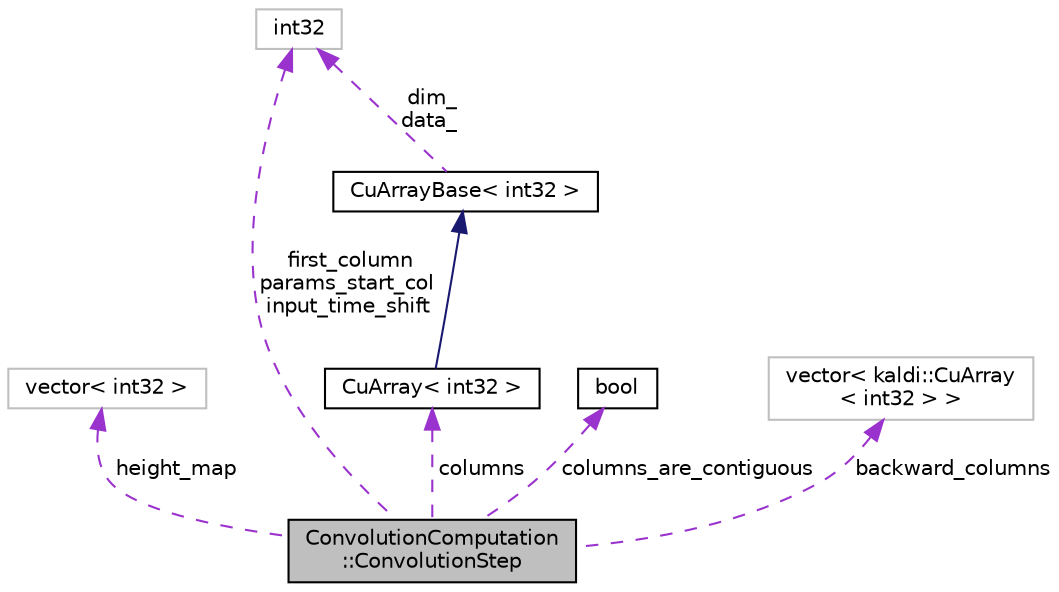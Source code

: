 digraph "ConvolutionComputation::ConvolutionStep"
{
  edge [fontname="Helvetica",fontsize="10",labelfontname="Helvetica",labelfontsize="10"];
  node [fontname="Helvetica",fontsize="10",shape=record];
  Node1 [label="ConvolutionComputation\l::ConvolutionStep",height=0.2,width=0.4,color="black", fillcolor="grey75", style="filled", fontcolor="black"];
  Node2 -> Node1 [dir="back",color="darkorchid3",fontsize="10",style="dashed",label=" height_map" ,fontname="Helvetica"];
  Node2 [label="vector\< int32 \>",height=0.2,width=0.4,color="grey75", fillcolor="white", style="filled"];
  Node3 -> Node1 [dir="back",color="darkorchid3",fontsize="10",style="dashed",label=" columns" ,fontname="Helvetica"];
  Node3 [label="CuArray\< int32 \>",height=0.2,width=0.4,color="black", fillcolor="white", style="filled",URL="$classkaldi_1_1CuArray.html"];
  Node4 -> Node3 [dir="back",color="midnightblue",fontsize="10",style="solid",fontname="Helvetica"];
  Node4 [label="CuArrayBase\< int32 \>",height=0.2,width=0.4,color="black", fillcolor="white", style="filled",URL="$classkaldi_1_1CuArrayBase.html"];
  Node5 -> Node4 [dir="back",color="darkorchid3",fontsize="10",style="dashed",label=" dim_\ndata_" ,fontname="Helvetica"];
  Node5 [label="int32",height=0.2,width=0.4,color="grey75", fillcolor="white", style="filled"];
  Node6 -> Node1 [dir="back",color="darkorchid3",fontsize="10",style="dashed",label=" columns_are_contiguous" ,fontname="Helvetica"];
  Node6 [label="bool",height=0.2,width=0.4,color="black", fillcolor="white", style="filled",URL="$classbool.html"];
  Node7 -> Node1 [dir="back",color="darkorchid3",fontsize="10",style="dashed",label=" backward_columns" ,fontname="Helvetica"];
  Node7 [label="vector\< kaldi::CuArray\l\< int32 \> \>",height=0.2,width=0.4,color="grey75", fillcolor="white", style="filled"];
  Node5 -> Node1 [dir="back",color="darkorchid3",fontsize="10",style="dashed",label=" first_column\nparams_start_col\ninput_time_shift" ,fontname="Helvetica"];
}
